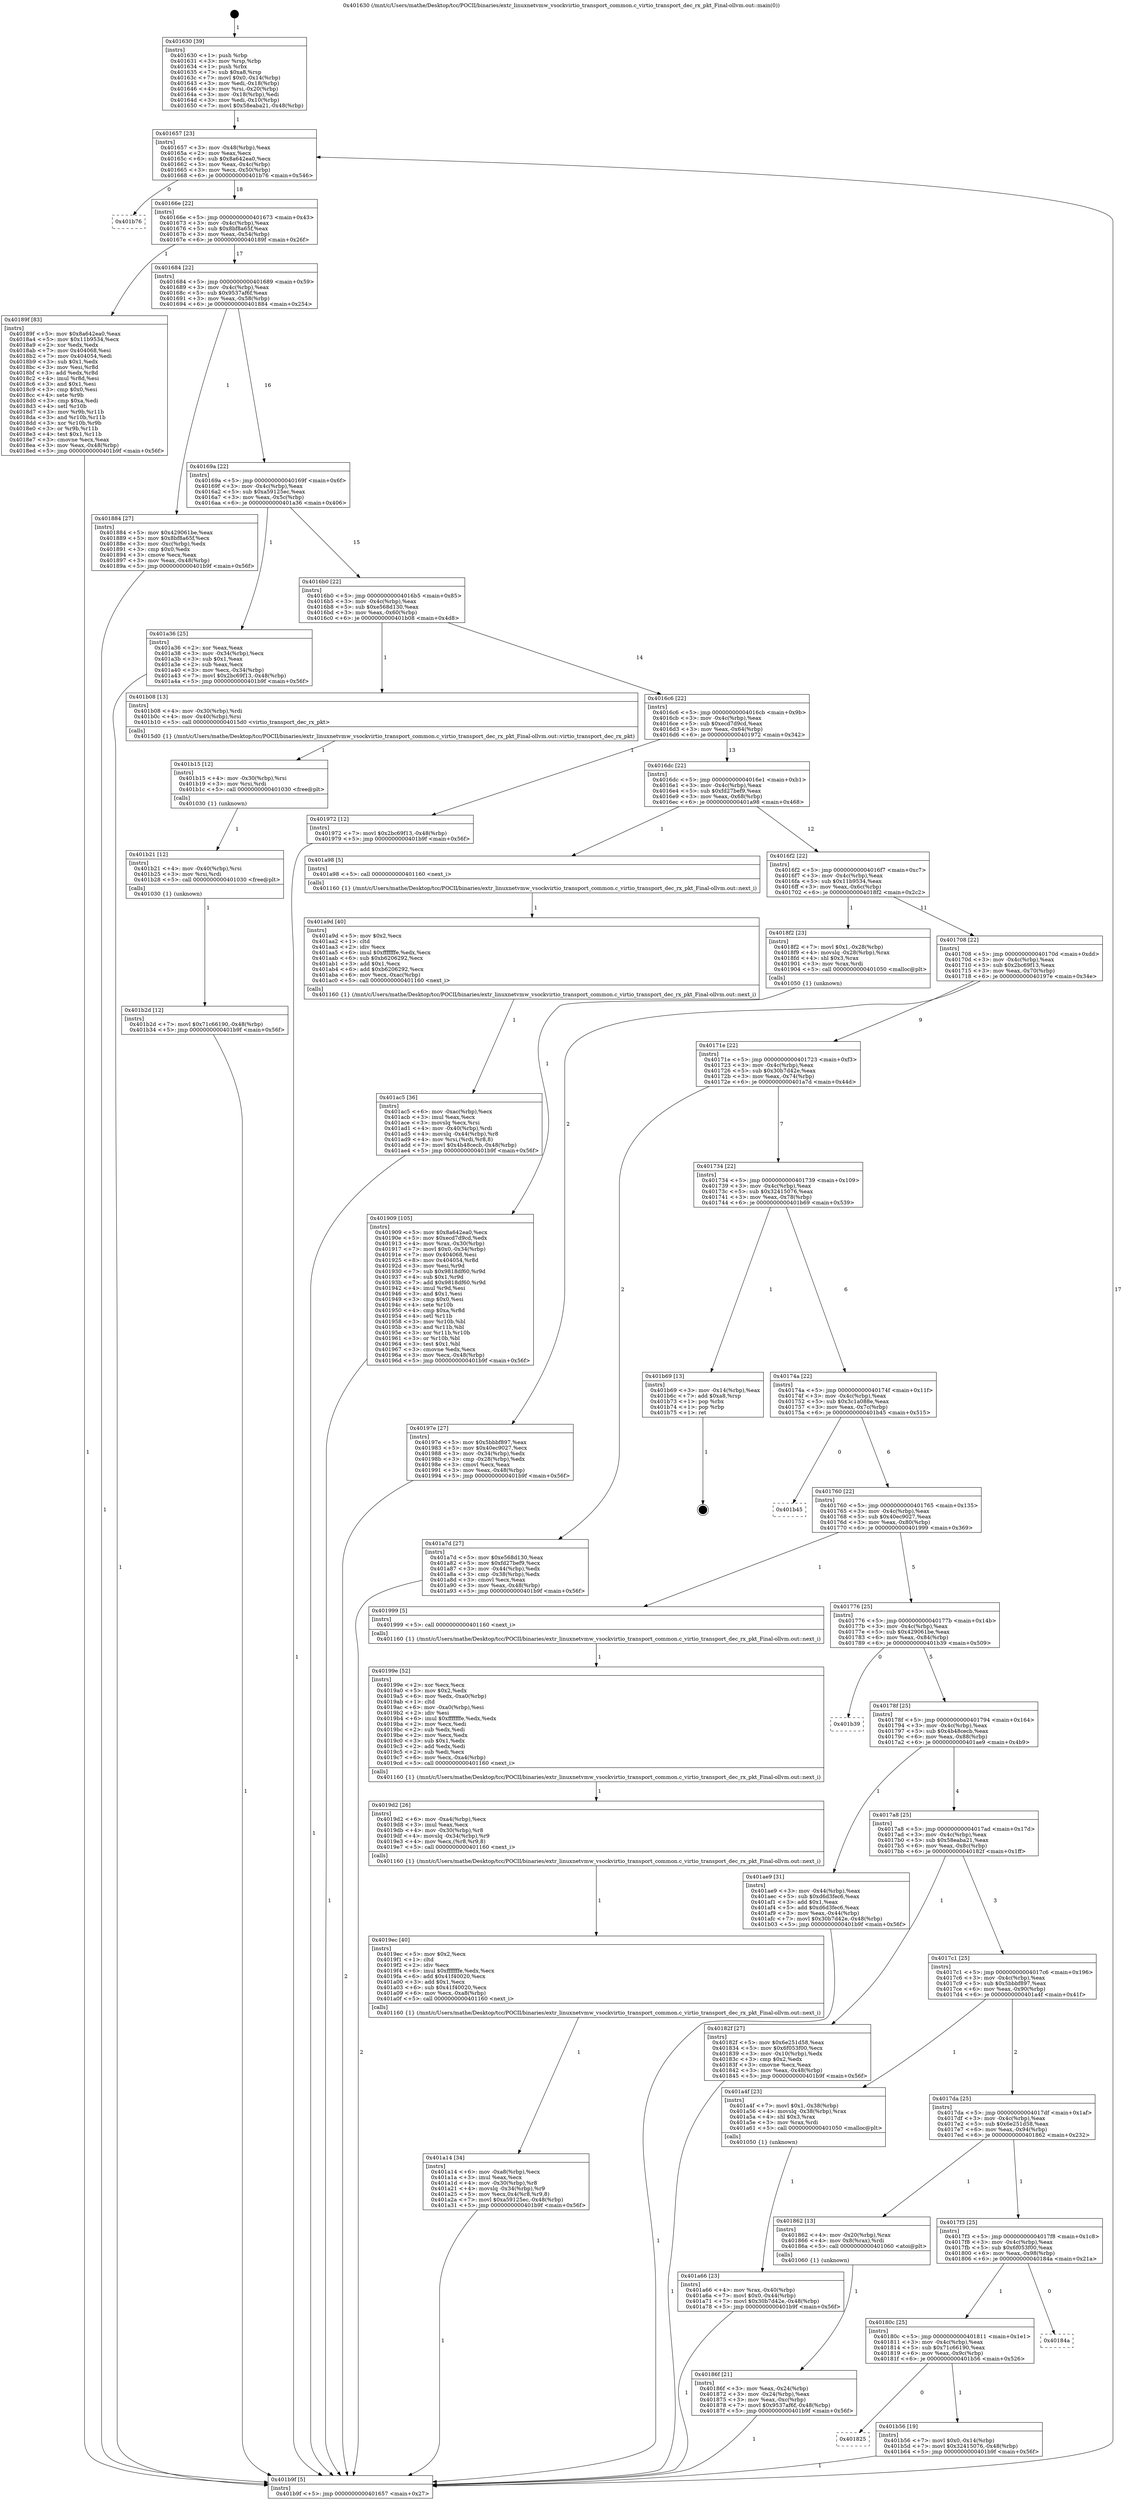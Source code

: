 digraph "0x401630" {
  label = "0x401630 (/mnt/c/Users/mathe/Desktop/tcc/POCII/binaries/extr_linuxnetvmw_vsockvirtio_transport_common.c_virtio_transport_dec_rx_pkt_Final-ollvm.out::main(0))"
  labelloc = "t"
  node[shape=record]

  Entry [label="",width=0.3,height=0.3,shape=circle,fillcolor=black,style=filled]
  "0x401657" [label="{
     0x401657 [23]\l
     | [instrs]\l
     &nbsp;&nbsp;0x401657 \<+3\>: mov -0x48(%rbp),%eax\l
     &nbsp;&nbsp;0x40165a \<+2\>: mov %eax,%ecx\l
     &nbsp;&nbsp;0x40165c \<+6\>: sub $0x8a642ea0,%ecx\l
     &nbsp;&nbsp;0x401662 \<+3\>: mov %eax,-0x4c(%rbp)\l
     &nbsp;&nbsp;0x401665 \<+3\>: mov %ecx,-0x50(%rbp)\l
     &nbsp;&nbsp;0x401668 \<+6\>: je 0000000000401b76 \<main+0x546\>\l
  }"]
  "0x401b76" [label="{
     0x401b76\l
  }", style=dashed]
  "0x40166e" [label="{
     0x40166e [22]\l
     | [instrs]\l
     &nbsp;&nbsp;0x40166e \<+5\>: jmp 0000000000401673 \<main+0x43\>\l
     &nbsp;&nbsp;0x401673 \<+3\>: mov -0x4c(%rbp),%eax\l
     &nbsp;&nbsp;0x401676 \<+5\>: sub $0x8bf8a65f,%eax\l
     &nbsp;&nbsp;0x40167b \<+3\>: mov %eax,-0x54(%rbp)\l
     &nbsp;&nbsp;0x40167e \<+6\>: je 000000000040189f \<main+0x26f\>\l
  }"]
  Exit [label="",width=0.3,height=0.3,shape=circle,fillcolor=black,style=filled,peripheries=2]
  "0x40189f" [label="{
     0x40189f [83]\l
     | [instrs]\l
     &nbsp;&nbsp;0x40189f \<+5\>: mov $0x8a642ea0,%eax\l
     &nbsp;&nbsp;0x4018a4 \<+5\>: mov $0x11b9534,%ecx\l
     &nbsp;&nbsp;0x4018a9 \<+2\>: xor %edx,%edx\l
     &nbsp;&nbsp;0x4018ab \<+7\>: mov 0x404068,%esi\l
     &nbsp;&nbsp;0x4018b2 \<+7\>: mov 0x404054,%edi\l
     &nbsp;&nbsp;0x4018b9 \<+3\>: sub $0x1,%edx\l
     &nbsp;&nbsp;0x4018bc \<+3\>: mov %esi,%r8d\l
     &nbsp;&nbsp;0x4018bf \<+3\>: add %edx,%r8d\l
     &nbsp;&nbsp;0x4018c2 \<+4\>: imul %r8d,%esi\l
     &nbsp;&nbsp;0x4018c6 \<+3\>: and $0x1,%esi\l
     &nbsp;&nbsp;0x4018c9 \<+3\>: cmp $0x0,%esi\l
     &nbsp;&nbsp;0x4018cc \<+4\>: sete %r9b\l
     &nbsp;&nbsp;0x4018d0 \<+3\>: cmp $0xa,%edi\l
     &nbsp;&nbsp;0x4018d3 \<+4\>: setl %r10b\l
     &nbsp;&nbsp;0x4018d7 \<+3\>: mov %r9b,%r11b\l
     &nbsp;&nbsp;0x4018da \<+3\>: and %r10b,%r11b\l
     &nbsp;&nbsp;0x4018dd \<+3\>: xor %r10b,%r9b\l
     &nbsp;&nbsp;0x4018e0 \<+3\>: or %r9b,%r11b\l
     &nbsp;&nbsp;0x4018e3 \<+4\>: test $0x1,%r11b\l
     &nbsp;&nbsp;0x4018e7 \<+3\>: cmovne %ecx,%eax\l
     &nbsp;&nbsp;0x4018ea \<+3\>: mov %eax,-0x48(%rbp)\l
     &nbsp;&nbsp;0x4018ed \<+5\>: jmp 0000000000401b9f \<main+0x56f\>\l
  }"]
  "0x401684" [label="{
     0x401684 [22]\l
     | [instrs]\l
     &nbsp;&nbsp;0x401684 \<+5\>: jmp 0000000000401689 \<main+0x59\>\l
     &nbsp;&nbsp;0x401689 \<+3\>: mov -0x4c(%rbp),%eax\l
     &nbsp;&nbsp;0x40168c \<+5\>: sub $0x9537af6f,%eax\l
     &nbsp;&nbsp;0x401691 \<+3\>: mov %eax,-0x58(%rbp)\l
     &nbsp;&nbsp;0x401694 \<+6\>: je 0000000000401884 \<main+0x254\>\l
  }"]
  "0x401825" [label="{
     0x401825\l
  }", style=dashed]
  "0x401884" [label="{
     0x401884 [27]\l
     | [instrs]\l
     &nbsp;&nbsp;0x401884 \<+5\>: mov $0x429061be,%eax\l
     &nbsp;&nbsp;0x401889 \<+5\>: mov $0x8bf8a65f,%ecx\l
     &nbsp;&nbsp;0x40188e \<+3\>: mov -0xc(%rbp),%edx\l
     &nbsp;&nbsp;0x401891 \<+3\>: cmp $0x0,%edx\l
     &nbsp;&nbsp;0x401894 \<+3\>: cmove %ecx,%eax\l
     &nbsp;&nbsp;0x401897 \<+3\>: mov %eax,-0x48(%rbp)\l
     &nbsp;&nbsp;0x40189a \<+5\>: jmp 0000000000401b9f \<main+0x56f\>\l
  }"]
  "0x40169a" [label="{
     0x40169a [22]\l
     | [instrs]\l
     &nbsp;&nbsp;0x40169a \<+5\>: jmp 000000000040169f \<main+0x6f\>\l
     &nbsp;&nbsp;0x40169f \<+3\>: mov -0x4c(%rbp),%eax\l
     &nbsp;&nbsp;0x4016a2 \<+5\>: sub $0xa59125ec,%eax\l
     &nbsp;&nbsp;0x4016a7 \<+3\>: mov %eax,-0x5c(%rbp)\l
     &nbsp;&nbsp;0x4016aa \<+6\>: je 0000000000401a36 \<main+0x406\>\l
  }"]
  "0x401b56" [label="{
     0x401b56 [19]\l
     | [instrs]\l
     &nbsp;&nbsp;0x401b56 \<+7\>: movl $0x0,-0x14(%rbp)\l
     &nbsp;&nbsp;0x401b5d \<+7\>: movl $0x32415076,-0x48(%rbp)\l
     &nbsp;&nbsp;0x401b64 \<+5\>: jmp 0000000000401b9f \<main+0x56f\>\l
  }"]
  "0x401a36" [label="{
     0x401a36 [25]\l
     | [instrs]\l
     &nbsp;&nbsp;0x401a36 \<+2\>: xor %eax,%eax\l
     &nbsp;&nbsp;0x401a38 \<+3\>: mov -0x34(%rbp),%ecx\l
     &nbsp;&nbsp;0x401a3b \<+3\>: sub $0x1,%eax\l
     &nbsp;&nbsp;0x401a3e \<+2\>: sub %eax,%ecx\l
     &nbsp;&nbsp;0x401a40 \<+3\>: mov %ecx,-0x34(%rbp)\l
     &nbsp;&nbsp;0x401a43 \<+7\>: movl $0x2bc69f13,-0x48(%rbp)\l
     &nbsp;&nbsp;0x401a4a \<+5\>: jmp 0000000000401b9f \<main+0x56f\>\l
  }"]
  "0x4016b0" [label="{
     0x4016b0 [22]\l
     | [instrs]\l
     &nbsp;&nbsp;0x4016b0 \<+5\>: jmp 00000000004016b5 \<main+0x85\>\l
     &nbsp;&nbsp;0x4016b5 \<+3\>: mov -0x4c(%rbp),%eax\l
     &nbsp;&nbsp;0x4016b8 \<+5\>: sub $0xe568d130,%eax\l
     &nbsp;&nbsp;0x4016bd \<+3\>: mov %eax,-0x60(%rbp)\l
     &nbsp;&nbsp;0x4016c0 \<+6\>: je 0000000000401b08 \<main+0x4d8\>\l
  }"]
  "0x40180c" [label="{
     0x40180c [25]\l
     | [instrs]\l
     &nbsp;&nbsp;0x40180c \<+5\>: jmp 0000000000401811 \<main+0x1e1\>\l
     &nbsp;&nbsp;0x401811 \<+3\>: mov -0x4c(%rbp),%eax\l
     &nbsp;&nbsp;0x401814 \<+5\>: sub $0x71c66190,%eax\l
     &nbsp;&nbsp;0x401819 \<+6\>: mov %eax,-0x9c(%rbp)\l
     &nbsp;&nbsp;0x40181f \<+6\>: je 0000000000401b56 \<main+0x526\>\l
  }"]
  "0x401b08" [label="{
     0x401b08 [13]\l
     | [instrs]\l
     &nbsp;&nbsp;0x401b08 \<+4\>: mov -0x30(%rbp),%rdi\l
     &nbsp;&nbsp;0x401b0c \<+4\>: mov -0x40(%rbp),%rsi\l
     &nbsp;&nbsp;0x401b10 \<+5\>: call 00000000004015d0 \<virtio_transport_dec_rx_pkt\>\l
     | [calls]\l
     &nbsp;&nbsp;0x4015d0 \{1\} (/mnt/c/Users/mathe/Desktop/tcc/POCII/binaries/extr_linuxnetvmw_vsockvirtio_transport_common.c_virtio_transport_dec_rx_pkt_Final-ollvm.out::virtio_transport_dec_rx_pkt)\l
  }"]
  "0x4016c6" [label="{
     0x4016c6 [22]\l
     | [instrs]\l
     &nbsp;&nbsp;0x4016c6 \<+5\>: jmp 00000000004016cb \<main+0x9b\>\l
     &nbsp;&nbsp;0x4016cb \<+3\>: mov -0x4c(%rbp),%eax\l
     &nbsp;&nbsp;0x4016ce \<+5\>: sub $0xecd7d9cd,%eax\l
     &nbsp;&nbsp;0x4016d3 \<+3\>: mov %eax,-0x64(%rbp)\l
     &nbsp;&nbsp;0x4016d6 \<+6\>: je 0000000000401972 \<main+0x342\>\l
  }"]
  "0x40184a" [label="{
     0x40184a\l
  }", style=dashed]
  "0x401972" [label="{
     0x401972 [12]\l
     | [instrs]\l
     &nbsp;&nbsp;0x401972 \<+7\>: movl $0x2bc69f13,-0x48(%rbp)\l
     &nbsp;&nbsp;0x401979 \<+5\>: jmp 0000000000401b9f \<main+0x56f\>\l
  }"]
  "0x4016dc" [label="{
     0x4016dc [22]\l
     | [instrs]\l
     &nbsp;&nbsp;0x4016dc \<+5\>: jmp 00000000004016e1 \<main+0xb1\>\l
     &nbsp;&nbsp;0x4016e1 \<+3\>: mov -0x4c(%rbp),%eax\l
     &nbsp;&nbsp;0x4016e4 \<+5\>: sub $0xfd27bef9,%eax\l
     &nbsp;&nbsp;0x4016e9 \<+3\>: mov %eax,-0x68(%rbp)\l
     &nbsp;&nbsp;0x4016ec \<+6\>: je 0000000000401a98 \<main+0x468\>\l
  }"]
  "0x401b2d" [label="{
     0x401b2d [12]\l
     | [instrs]\l
     &nbsp;&nbsp;0x401b2d \<+7\>: movl $0x71c66190,-0x48(%rbp)\l
     &nbsp;&nbsp;0x401b34 \<+5\>: jmp 0000000000401b9f \<main+0x56f\>\l
  }"]
  "0x401a98" [label="{
     0x401a98 [5]\l
     | [instrs]\l
     &nbsp;&nbsp;0x401a98 \<+5\>: call 0000000000401160 \<next_i\>\l
     | [calls]\l
     &nbsp;&nbsp;0x401160 \{1\} (/mnt/c/Users/mathe/Desktop/tcc/POCII/binaries/extr_linuxnetvmw_vsockvirtio_transport_common.c_virtio_transport_dec_rx_pkt_Final-ollvm.out::next_i)\l
  }"]
  "0x4016f2" [label="{
     0x4016f2 [22]\l
     | [instrs]\l
     &nbsp;&nbsp;0x4016f2 \<+5\>: jmp 00000000004016f7 \<main+0xc7\>\l
     &nbsp;&nbsp;0x4016f7 \<+3\>: mov -0x4c(%rbp),%eax\l
     &nbsp;&nbsp;0x4016fa \<+5\>: sub $0x11b9534,%eax\l
     &nbsp;&nbsp;0x4016ff \<+3\>: mov %eax,-0x6c(%rbp)\l
     &nbsp;&nbsp;0x401702 \<+6\>: je 00000000004018f2 \<main+0x2c2\>\l
  }"]
  "0x401b21" [label="{
     0x401b21 [12]\l
     | [instrs]\l
     &nbsp;&nbsp;0x401b21 \<+4\>: mov -0x40(%rbp),%rsi\l
     &nbsp;&nbsp;0x401b25 \<+3\>: mov %rsi,%rdi\l
     &nbsp;&nbsp;0x401b28 \<+5\>: call 0000000000401030 \<free@plt\>\l
     | [calls]\l
     &nbsp;&nbsp;0x401030 \{1\} (unknown)\l
  }"]
  "0x4018f2" [label="{
     0x4018f2 [23]\l
     | [instrs]\l
     &nbsp;&nbsp;0x4018f2 \<+7\>: movl $0x1,-0x28(%rbp)\l
     &nbsp;&nbsp;0x4018f9 \<+4\>: movslq -0x28(%rbp),%rax\l
     &nbsp;&nbsp;0x4018fd \<+4\>: shl $0x3,%rax\l
     &nbsp;&nbsp;0x401901 \<+3\>: mov %rax,%rdi\l
     &nbsp;&nbsp;0x401904 \<+5\>: call 0000000000401050 \<malloc@plt\>\l
     | [calls]\l
     &nbsp;&nbsp;0x401050 \{1\} (unknown)\l
  }"]
  "0x401708" [label="{
     0x401708 [22]\l
     | [instrs]\l
     &nbsp;&nbsp;0x401708 \<+5\>: jmp 000000000040170d \<main+0xdd\>\l
     &nbsp;&nbsp;0x40170d \<+3\>: mov -0x4c(%rbp),%eax\l
     &nbsp;&nbsp;0x401710 \<+5\>: sub $0x2bc69f13,%eax\l
     &nbsp;&nbsp;0x401715 \<+3\>: mov %eax,-0x70(%rbp)\l
     &nbsp;&nbsp;0x401718 \<+6\>: je 000000000040197e \<main+0x34e\>\l
  }"]
  "0x401b15" [label="{
     0x401b15 [12]\l
     | [instrs]\l
     &nbsp;&nbsp;0x401b15 \<+4\>: mov -0x30(%rbp),%rsi\l
     &nbsp;&nbsp;0x401b19 \<+3\>: mov %rsi,%rdi\l
     &nbsp;&nbsp;0x401b1c \<+5\>: call 0000000000401030 \<free@plt\>\l
     | [calls]\l
     &nbsp;&nbsp;0x401030 \{1\} (unknown)\l
  }"]
  "0x40197e" [label="{
     0x40197e [27]\l
     | [instrs]\l
     &nbsp;&nbsp;0x40197e \<+5\>: mov $0x5bbbf897,%eax\l
     &nbsp;&nbsp;0x401983 \<+5\>: mov $0x40ec9027,%ecx\l
     &nbsp;&nbsp;0x401988 \<+3\>: mov -0x34(%rbp),%edx\l
     &nbsp;&nbsp;0x40198b \<+3\>: cmp -0x28(%rbp),%edx\l
     &nbsp;&nbsp;0x40198e \<+3\>: cmovl %ecx,%eax\l
     &nbsp;&nbsp;0x401991 \<+3\>: mov %eax,-0x48(%rbp)\l
     &nbsp;&nbsp;0x401994 \<+5\>: jmp 0000000000401b9f \<main+0x56f\>\l
  }"]
  "0x40171e" [label="{
     0x40171e [22]\l
     | [instrs]\l
     &nbsp;&nbsp;0x40171e \<+5\>: jmp 0000000000401723 \<main+0xf3\>\l
     &nbsp;&nbsp;0x401723 \<+3\>: mov -0x4c(%rbp),%eax\l
     &nbsp;&nbsp;0x401726 \<+5\>: sub $0x30b7d42e,%eax\l
     &nbsp;&nbsp;0x40172b \<+3\>: mov %eax,-0x74(%rbp)\l
     &nbsp;&nbsp;0x40172e \<+6\>: je 0000000000401a7d \<main+0x44d\>\l
  }"]
  "0x401ac5" [label="{
     0x401ac5 [36]\l
     | [instrs]\l
     &nbsp;&nbsp;0x401ac5 \<+6\>: mov -0xac(%rbp),%ecx\l
     &nbsp;&nbsp;0x401acb \<+3\>: imul %eax,%ecx\l
     &nbsp;&nbsp;0x401ace \<+3\>: movslq %ecx,%rsi\l
     &nbsp;&nbsp;0x401ad1 \<+4\>: mov -0x40(%rbp),%rdi\l
     &nbsp;&nbsp;0x401ad5 \<+4\>: movslq -0x44(%rbp),%r8\l
     &nbsp;&nbsp;0x401ad9 \<+4\>: mov %rsi,(%rdi,%r8,8)\l
     &nbsp;&nbsp;0x401add \<+7\>: movl $0x4b48cecb,-0x48(%rbp)\l
     &nbsp;&nbsp;0x401ae4 \<+5\>: jmp 0000000000401b9f \<main+0x56f\>\l
  }"]
  "0x401a7d" [label="{
     0x401a7d [27]\l
     | [instrs]\l
     &nbsp;&nbsp;0x401a7d \<+5\>: mov $0xe568d130,%eax\l
     &nbsp;&nbsp;0x401a82 \<+5\>: mov $0xfd27bef9,%ecx\l
     &nbsp;&nbsp;0x401a87 \<+3\>: mov -0x44(%rbp),%edx\l
     &nbsp;&nbsp;0x401a8a \<+3\>: cmp -0x38(%rbp),%edx\l
     &nbsp;&nbsp;0x401a8d \<+3\>: cmovl %ecx,%eax\l
     &nbsp;&nbsp;0x401a90 \<+3\>: mov %eax,-0x48(%rbp)\l
     &nbsp;&nbsp;0x401a93 \<+5\>: jmp 0000000000401b9f \<main+0x56f\>\l
  }"]
  "0x401734" [label="{
     0x401734 [22]\l
     | [instrs]\l
     &nbsp;&nbsp;0x401734 \<+5\>: jmp 0000000000401739 \<main+0x109\>\l
     &nbsp;&nbsp;0x401739 \<+3\>: mov -0x4c(%rbp),%eax\l
     &nbsp;&nbsp;0x40173c \<+5\>: sub $0x32415076,%eax\l
     &nbsp;&nbsp;0x401741 \<+3\>: mov %eax,-0x78(%rbp)\l
     &nbsp;&nbsp;0x401744 \<+6\>: je 0000000000401b69 \<main+0x539\>\l
  }"]
  "0x401a9d" [label="{
     0x401a9d [40]\l
     | [instrs]\l
     &nbsp;&nbsp;0x401a9d \<+5\>: mov $0x2,%ecx\l
     &nbsp;&nbsp;0x401aa2 \<+1\>: cltd\l
     &nbsp;&nbsp;0x401aa3 \<+2\>: idiv %ecx\l
     &nbsp;&nbsp;0x401aa5 \<+6\>: imul $0xfffffffe,%edx,%ecx\l
     &nbsp;&nbsp;0x401aab \<+6\>: sub $0xb6206292,%ecx\l
     &nbsp;&nbsp;0x401ab1 \<+3\>: add $0x1,%ecx\l
     &nbsp;&nbsp;0x401ab4 \<+6\>: add $0xb6206292,%ecx\l
     &nbsp;&nbsp;0x401aba \<+6\>: mov %ecx,-0xac(%rbp)\l
     &nbsp;&nbsp;0x401ac0 \<+5\>: call 0000000000401160 \<next_i\>\l
     | [calls]\l
     &nbsp;&nbsp;0x401160 \{1\} (/mnt/c/Users/mathe/Desktop/tcc/POCII/binaries/extr_linuxnetvmw_vsockvirtio_transport_common.c_virtio_transport_dec_rx_pkt_Final-ollvm.out::next_i)\l
  }"]
  "0x401b69" [label="{
     0x401b69 [13]\l
     | [instrs]\l
     &nbsp;&nbsp;0x401b69 \<+3\>: mov -0x14(%rbp),%eax\l
     &nbsp;&nbsp;0x401b6c \<+7\>: add $0xa8,%rsp\l
     &nbsp;&nbsp;0x401b73 \<+1\>: pop %rbx\l
     &nbsp;&nbsp;0x401b74 \<+1\>: pop %rbp\l
     &nbsp;&nbsp;0x401b75 \<+1\>: ret\l
  }"]
  "0x40174a" [label="{
     0x40174a [22]\l
     | [instrs]\l
     &nbsp;&nbsp;0x40174a \<+5\>: jmp 000000000040174f \<main+0x11f\>\l
     &nbsp;&nbsp;0x40174f \<+3\>: mov -0x4c(%rbp),%eax\l
     &nbsp;&nbsp;0x401752 \<+5\>: sub $0x3c1a088e,%eax\l
     &nbsp;&nbsp;0x401757 \<+3\>: mov %eax,-0x7c(%rbp)\l
     &nbsp;&nbsp;0x40175a \<+6\>: je 0000000000401b45 \<main+0x515\>\l
  }"]
  "0x401a66" [label="{
     0x401a66 [23]\l
     | [instrs]\l
     &nbsp;&nbsp;0x401a66 \<+4\>: mov %rax,-0x40(%rbp)\l
     &nbsp;&nbsp;0x401a6a \<+7\>: movl $0x0,-0x44(%rbp)\l
     &nbsp;&nbsp;0x401a71 \<+7\>: movl $0x30b7d42e,-0x48(%rbp)\l
     &nbsp;&nbsp;0x401a78 \<+5\>: jmp 0000000000401b9f \<main+0x56f\>\l
  }"]
  "0x401b45" [label="{
     0x401b45\l
  }", style=dashed]
  "0x401760" [label="{
     0x401760 [22]\l
     | [instrs]\l
     &nbsp;&nbsp;0x401760 \<+5\>: jmp 0000000000401765 \<main+0x135\>\l
     &nbsp;&nbsp;0x401765 \<+3\>: mov -0x4c(%rbp),%eax\l
     &nbsp;&nbsp;0x401768 \<+5\>: sub $0x40ec9027,%eax\l
     &nbsp;&nbsp;0x40176d \<+3\>: mov %eax,-0x80(%rbp)\l
     &nbsp;&nbsp;0x401770 \<+6\>: je 0000000000401999 \<main+0x369\>\l
  }"]
  "0x401a14" [label="{
     0x401a14 [34]\l
     | [instrs]\l
     &nbsp;&nbsp;0x401a14 \<+6\>: mov -0xa8(%rbp),%ecx\l
     &nbsp;&nbsp;0x401a1a \<+3\>: imul %eax,%ecx\l
     &nbsp;&nbsp;0x401a1d \<+4\>: mov -0x30(%rbp),%r8\l
     &nbsp;&nbsp;0x401a21 \<+4\>: movslq -0x34(%rbp),%r9\l
     &nbsp;&nbsp;0x401a25 \<+5\>: mov %ecx,0x4(%r8,%r9,8)\l
     &nbsp;&nbsp;0x401a2a \<+7\>: movl $0xa59125ec,-0x48(%rbp)\l
     &nbsp;&nbsp;0x401a31 \<+5\>: jmp 0000000000401b9f \<main+0x56f\>\l
  }"]
  "0x401999" [label="{
     0x401999 [5]\l
     | [instrs]\l
     &nbsp;&nbsp;0x401999 \<+5\>: call 0000000000401160 \<next_i\>\l
     | [calls]\l
     &nbsp;&nbsp;0x401160 \{1\} (/mnt/c/Users/mathe/Desktop/tcc/POCII/binaries/extr_linuxnetvmw_vsockvirtio_transport_common.c_virtio_transport_dec_rx_pkt_Final-ollvm.out::next_i)\l
  }"]
  "0x401776" [label="{
     0x401776 [25]\l
     | [instrs]\l
     &nbsp;&nbsp;0x401776 \<+5\>: jmp 000000000040177b \<main+0x14b\>\l
     &nbsp;&nbsp;0x40177b \<+3\>: mov -0x4c(%rbp),%eax\l
     &nbsp;&nbsp;0x40177e \<+5\>: sub $0x429061be,%eax\l
     &nbsp;&nbsp;0x401783 \<+6\>: mov %eax,-0x84(%rbp)\l
     &nbsp;&nbsp;0x401789 \<+6\>: je 0000000000401b39 \<main+0x509\>\l
  }"]
  "0x4019ec" [label="{
     0x4019ec [40]\l
     | [instrs]\l
     &nbsp;&nbsp;0x4019ec \<+5\>: mov $0x2,%ecx\l
     &nbsp;&nbsp;0x4019f1 \<+1\>: cltd\l
     &nbsp;&nbsp;0x4019f2 \<+2\>: idiv %ecx\l
     &nbsp;&nbsp;0x4019f4 \<+6\>: imul $0xfffffffe,%edx,%ecx\l
     &nbsp;&nbsp;0x4019fa \<+6\>: add $0x41f40020,%ecx\l
     &nbsp;&nbsp;0x401a00 \<+3\>: add $0x1,%ecx\l
     &nbsp;&nbsp;0x401a03 \<+6\>: sub $0x41f40020,%ecx\l
     &nbsp;&nbsp;0x401a09 \<+6\>: mov %ecx,-0xa8(%rbp)\l
     &nbsp;&nbsp;0x401a0f \<+5\>: call 0000000000401160 \<next_i\>\l
     | [calls]\l
     &nbsp;&nbsp;0x401160 \{1\} (/mnt/c/Users/mathe/Desktop/tcc/POCII/binaries/extr_linuxnetvmw_vsockvirtio_transport_common.c_virtio_transport_dec_rx_pkt_Final-ollvm.out::next_i)\l
  }"]
  "0x401b39" [label="{
     0x401b39\l
  }", style=dashed]
  "0x40178f" [label="{
     0x40178f [25]\l
     | [instrs]\l
     &nbsp;&nbsp;0x40178f \<+5\>: jmp 0000000000401794 \<main+0x164\>\l
     &nbsp;&nbsp;0x401794 \<+3\>: mov -0x4c(%rbp),%eax\l
     &nbsp;&nbsp;0x401797 \<+5\>: sub $0x4b48cecb,%eax\l
     &nbsp;&nbsp;0x40179c \<+6\>: mov %eax,-0x88(%rbp)\l
     &nbsp;&nbsp;0x4017a2 \<+6\>: je 0000000000401ae9 \<main+0x4b9\>\l
  }"]
  "0x4019d2" [label="{
     0x4019d2 [26]\l
     | [instrs]\l
     &nbsp;&nbsp;0x4019d2 \<+6\>: mov -0xa4(%rbp),%ecx\l
     &nbsp;&nbsp;0x4019d8 \<+3\>: imul %eax,%ecx\l
     &nbsp;&nbsp;0x4019db \<+4\>: mov -0x30(%rbp),%r8\l
     &nbsp;&nbsp;0x4019df \<+4\>: movslq -0x34(%rbp),%r9\l
     &nbsp;&nbsp;0x4019e3 \<+4\>: mov %ecx,(%r8,%r9,8)\l
     &nbsp;&nbsp;0x4019e7 \<+5\>: call 0000000000401160 \<next_i\>\l
     | [calls]\l
     &nbsp;&nbsp;0x401160 \{1\} (/mnt/c/Users/mathe/Desktop/tcc/POCII/binaries/extr_linuxnetvmw_vsockvirtio_transport_common.c_virtio_transport_dec_rx_pkt_Final-ollvm.out::next_i)\l
  }"]
  "0x401ae9" [label="{
     0x401ae9 [31]\l
     | [instrs]\l
     &nbsp;&nbsp;0x401ae9 \<+3\>: mov -0x44(%rbp),%eax\l
     &nbsp;&nbsp;0x401aec \<+5\>: sub $0xd6d3fec6,%eax\l
     &nbsp;&nbsp;0x401af1 \<+3\>: add $0x1,%eax\l
     &nbsp;&nbsp;0x401af4 \<+5\>: add $0xd6d3fec6,%eax\l
     &nbsp;&nbsp;0x401af9 \<+3\>: mov %eax,-0x44(%rbp)\l
     &nbsp;&nbsp;0x401afc \<+7\>: movl $0x30b7d42e,-0x48(%rbp)\l
     &nbsp;&nbsp;0x401b03 \<+5\>: jmp 0000000000401b9f \<main+0x56f\>\l
  }"]
  "0x4017a8" [label="{
     0x4017a8 [25]\l
     | [instrs]\l
     &nbsp;&nbsp;0x4017a8 \<+5\>: jmp 00000000004017ad \<main+0x17d\>\l
     &nbsp;&nbsp;0x4017ad \<+3\>: mov -0x4c(%rbp),%eax\l
     &nbsp;&nbsp;0x4017b0 \<+5\>: sub $0x58eaba21,%eax\l
     &nbsp;&nbsp;0x4017b5 \<+6\>: mov %eax,-0x8c(%rbp)\l
     &nbsp;&nbsp;0x4017bb \<+6\>: je 000000000040182f \<main+0x1ff\>\l
  }"]
  "0x40199e" [label="{
     0x40199e [52]\l
     | [instrs]\l
     &nbsp;&nbsp;0x40199e \<+2\>: xor %ecx,%ecx\l
     &nbsp;&nbsp;0x4019a0 \<+5\>: mov $0x2,%edx\l
     &nbsp;&nbsp;0x4019a5 \<+6\>: mov %edx,-0xa0(%rbp)\l
     &nbsp;&nbsp;0x4019ab \<+1\>: cltd\l
     &nbsp;&nbsp;0x4019ac \<+6\>: mov -0xa0(%rbp),%esi\l
     &nbsp;&nbsp;0x4019b2 \<+2\>: idiv %esi\l
     &nbsp;&nbsp;0x4019b4 \<+6\>: imul $0xfffffffe,%edx,%edx\l
     &nbsp;&nbsp;0x4019ba \<+2\>: mov %ecx,%edi\l
     &nbsp;&nbsp;0x4019bc \<+2\>: sub %edx,%edi\l
     &nbsp;&nbsp;0x4019be \<+2\>: mov %ecx,%edx\l
     &nbsp;&nbsp;0x4019c0 \<+3\>: sub $0x1,%edx\l
     &nbsp;&nbsp;0x4019c3 \<+2\>: add %edx,%edi\l
     &nbsp;&nbsp;0x4019c5 \<+2\>: sub %edi,%ecx\l
     &nbsp;&nbsp;0x4019c7 \<+6\>: mov %ecx,-0xa4(%rbp)\l
     &nbsp;&nbsp;0x4019cd \<+5\>: call 0000000000401160 \<next_i\>\l
     | [calls]\l
     &nbsp;&nbsp;0x401160 \{1\} (/mnt/c/Users/mathe/Desktop/tcc/POCII/binaries/extr_linuxnetvmw_vsockvirtio_transport_common.c_virtio_transport_dec_rx_pkt_Final-ollvm.out::next_i)\l
  }"]
  "0x40182f" [label="{
     0x40182f [27]\l
     | [instrs]\l
     &nbsp;&nbsp;0x40182f \<+5\>: mov $0x6e251d58,%eax\l
     &nbsp;&nbsp;0x401834 \<+5\>: mov $0x6f053f00,%ecx\l
     &nbsp;&nbsp;0x401839 \<+3\>: mov -0x10(%rbp),%edx\l
     &nbsp;&nbsp;0x40183c \<+3\>: cmp $0x2,%edx\l
     &nbsp;&nbsp;0x40183f \<+3\>: cmovne %ecx,%eax\l
     &nbsp;&nbsp;0x401842 \<+3\>: mov %eax,-0x48(%rbp)\l
     &nbsp;&nbsp;0x401845 \<+5\>: jmp 0000000000401b9f \<main+0x56f\>\l
  }"]
  "0x4017c1" [label="{
     0x4017c1 [25]\l
     | [instrs]\l
     &nbsp;&nbsp;0x4017c1 \<+5\>: jmp 00000000004017c6 \<main+0x196\>\l
     &nbsp;&nbsp;0x4017c6 \<+3\>: mov -0x4c(%rbp),%eax\l
     &nbsp;&nbsp;0x4017c9 \<+5\>: sub $0x5bbbf897,%eax\l
     &nbsp;&nbsp;0x4017ce \<+6\>: mov %eax,-0x90(%rbp)\l
     &nbsp;&nbsp;0x4017d4 \<+6\>: je 0000000000401a4f \<main+0x41f\>\l
  }"]
  "0x401b9f" [label="{
     0x401b9f [5]\l
     | [instrs]\l
     &nbsp;&nbsp;0x401b9f \<+5\>: jmp 0000000000401657 \<main+0x27\>\l
  }"]
  "0x401630" [label="{
     0x401630 [39]\l
     | [instrs]\l
     &nbsp;&nbsp;0x401630 \<+1\>: push %rbp\l
     &nbsp;&nbsp;0x401631 \<+3\>: mov %rsp,%rbp\l
     &nbsp;&nbsp;0x401634 \<+1\>: push %rbx\l
     &nbsp;&nbsp;0x401635 \<+7\>: sub $0xa8,%rsp\l
     &nbsp;&nbsp;0x40163c \<+7\>: movl $0x0,-0x14(%rbp)\l
     &nbsp;&nbsp;0x401643 \<+3\>: mov %edi,-0x18(%rbp)\l
     &nbsp;&nbsp;0x401646 \<+4\>: mov %rsi,-0x20(%rbp)\l
     &nbsp;&nbsp;0x40164a \<+3\>: mov -0x18(%rbp),%edi\l
     &nbsp;&nbsp;0x40164d \<+3\>: mov %edi,-0x10(%rbp)\l
     &nbsp;&nbsp;0x401650 \<+7\>: movl $0x58eaba21,-0x48(%rbp)\l
  }"]
  "0x401909" [label="{
     0x401909 [105]\l
     | [instrs]\l
     &nbsp;&nbsp;0x401909 \<+5\>: mov $0x8a642ea0,%ecx\l
     &nbsp;&nbsp;0x40190e \<+5\>: mov $0xecd7d9cd,%edx\l
     &nbsp;&nbsp;0x401913 \<+4\>: mov %rax,-0x30(%rbp)\l
     &nbsp;&nbsp;0x401917 \<+7\>: movl $0x0,-0x34(%rbp)\l
     &nbsp;&nbsp;0x40191e \<+7\>: mov 0x404068,%esi\l
     &nbsp;&nbsp;0x401925 \<+8\>: mov 0x404054,%r8d\l
     &nbsp;&nbsp;0x40192d \<+3\>: mov %esi,%r9d\l
     &nbsp;&nbsp;0x401930 \<+7\>: sub $0x9818df60,%r9d\l
     &nbsp;&nbsp;0x401937 \<+4\>: sub $0x1,%r9d\l
     &nbsp;&nbsp;0x40193b \<+7\>: add $0x9818df60,%r9d\l
     &nbsp;&nbsp;0x401942 \<+4\>: imul %r9d,%esi\l
     &nbsp;&nbsp;0x401946 \<+3\>: and $0x1,%esi\l
     &nbsp;&nbsp;0x401949 \<+3\>: cmp $0x0,%esi\l
     &nbsp;&nbsp;0x40194c \<+4\>: sete %r10b\l
     &nbsp;&nbsp;0x401950 \<+4\>: cmp $0xa,%r8d\l
     &nbsp;&nbsp;0x401954 \<+4\>: setl %r11b\l
     &nbsp;&nbsp;0x401958 \<+3\>: mov %r10b,%bl\l
     &nbsp;&nbsp;0x40195b \<+3\>: and %r11b,%bl\l
     &nbsp;&nbsp;0x40195e \<+3\>: xor %r11b,%r10b\l
     &nbsp;&nbsp;0x401961 \<+3\>: or %r10b,%bl\l
     &nbsp;&nbsp;0x401964 \<+3\>: test $0x1,%bl\l
     &nbsp;&nbsp;0x401967 \<+3\>: cmovne %edx,%ecx\l
     &nbsp;&nbsp;0x40196a \<+3\>: mov %ecx,-0x48(%rbp)\l
     &nbsp;&nbsp;0x40196d \<+5\>: jmp 0000000000401b9f \<main+0x56f\>\l
  }"]
  "0x401a4f" [label="{
     0x401a4f [23]\l
     | [instrs]\l
     &nbsp;&nbsp;0x401a4f \<+7\>: movl $0x1,-0x38(%rbp)\l
     &nbsp;&nbsp;0x401a56 \<+4\>: movslq -0x38(%rbp),%rax\l
     &nbsp;&nbsp;0x401a5a \<+4\>: shl $0x3,%rax\l
     &nbsp;&nbsp;0x401a5e \<+3\>: mov %rax,%rdi\l
     &nbsp;&nbsp;0x401a61 \<+5\>: call 0000000000401050 \<malloc@plt\>\l
     | [calls]\l
     &nbsp;&nbsp;0x401050 \{1\} (unknown)\l
  }"]
  "0x4017da" [label="{
     0x4017da [25]\l
     | [instrs]\l
     &nbsp;&nbsp;0x4017da \<+5\>: jmp 00000000004017df \<main+0x1af\>\l
     &nbsp;&nbsp;0x4017df \<+3\>: mov -0x4c(%rbp),%eax\l
     &nbsp;&nbsp;0x4017e2 \<+5\>: sub $0x6e251d58,%eax\l
     &nbsp;&nbsp;0x4017e7 \<+6\>: mov %eax,-0x94(%rbp)\l
     &nbsp;&nbsp;0x4017ed \<+6\>: je 0000000000401862 \<main+0x232\>\l
  }"]
  "0x40186f" [label="{
     0x40186f [21]\l
     | [instrs]\l
     &nbsp;&nbsp;0x40186f \<+3\>: mov %eax,-0x24(%rbp)\l
     &nbsp;&nbsp;0x401872 \<+3\>: mov -0x24(%rbp),%eax\l
     &nbsp;&nbsp;0x401875 \<+3\>: mov %eax,-0xc(%rbp)\l
     &nbsp;&nbsp;0x401878 \<+7\>: movl $0x9537af6f,-0x48(%rbp)\l
     &nbsp;&nbsp;0x40187f \<+5\>: jmp 0000000000401b9f \<main+0x56f\>\l
  }"]
  "0x401862" [label="{
     0x401862 [13]\l
     | [instrs]\l
     &nbsp;&nbsp;0x401862 \<+4\>: mov -0x20(%rbp),%rax\l
     &nbsp;&nbsp;0x401866 \<+4\>: mov 0x8(%rax),%rdi\l
     &nbsp;&nbsp;0x40186a \<+5\>: call 0000000000401060 \<atoi@plt\>\l
     | [calls]\l
     &nbsp;&nbsp;0x401060 \{1\} (unknown)\l
  }"]
  "0x4017f3" [label="{
     0x4017f3 [25]\l
     | [instrs]\l
     &nbsp;&nbsp;0x4017f3 \<+5\>: jmp 00000000004017f8 \<main+0x1c8\>\l
     &nbsp;&nbsp;0x4017f8 \<+3\>: mov -0x4c(%rbp),%eax\l
     &nbsp;&nbsp;0x4017fb \<+5\>: sub $0x6f053f00,%eax\l
     &nbsp;&nbsp;0x401800 \<+6\>: mov %eax,-0x98(%rbp)\l
     &nbsp;&nbsp;0x401806 \<+6\>: je 000000000040184a \<main+0x21a\>\l
  }"]
  Entry -> "0x401630" [label=" 1"]
  "0x401657" -> "0x401b76" [label=" 0"]
  "0x401657" -> "0x40166e" [label=" 18"]
  "0x401b69" -> Exit [label=" 1"]
  "0x40166e" -> "0x40189f" [label=" 1"]
  "0x40166e" -> "0x401684" [label=" 17"]
  "0x401b56" -> "0x401b9f" [label=" 1"]
  "0x401684" -> "0x401884" [label=" 1"]
  "0x401684" -> "0x40169a" [label=" 16"]
  "0x40180c" -> "0x401825" [label=" 0"]
  "0x40169a" -> "0x401a36" [label=" 1"]
  "0x40169a" -> "0x4016b0" [label=" 15"]
  "0x40180c" -> "0x401b56" [label=" 1"]
  "0x4016b0" -> "0x401b08" [label=" 1"]
  "0x4016b0" -> "0x4016c6" [label=" 14"]
  "0x4017f3" -> "0x40180c" [label=" 1"]
  "0x4016c6" -> "0x401972" [label=" 1"]
  "0x4016c6" -> "0x4016dc" [label=" 13"]
  "0x4017f3" -> "0x40184a" [label=" 0"]
  "0x4016dc" -> "0x401a98" [label=" 1"]
  "0x4016dc" -> "0x4016f2" [label=" 12"]
  "0x401b2d" -> "0x401b9f" [label=" 1"]
  "0x4016f2" -> "0x4018f2" [label=" 1"]
  "0x4016f2" -> "0x401708" [label=" 11"]
  "0x401b21" -> "0x401b2d" [label=" 1"]
  "0x401708" -> "0x40197e" [label=" 2"]
  "0x401708" -> "0x40171e" [label=" 9"]
  "0x401b15" -> "0x401b21" [label=" 1"]
  "0x40171e" -> "0x401a7d" [label=" 2"]
  "0x40171e" -> "0x401734" [label=" 7"]
  "0x401b08" -> "0x401b15" [label=" 1"]
  "0x401734" -> "0x401b69" [label=" 1"]
  "0x401734" -> "0x40174a" [label=" 6"]
  "0x401ae9" -> "0x401b9f" [label=" 1"]
  "0x40174a" -> "0x401b45" [label=" 0"]
  "0x40174a" -> "0x401760" [label=" 6"]
  "0x401ac5" -> "0x401b9f" [label=" 1"]
  "0x401760" -> "0x401999" [label=" 1"]
  "0x401760" -> "0x401776" [label=" 5"]
  "0x401a9d" -> "0x401ac5" [label=" 1"]
  "0x401776" -> "0x401b39" [label=" 0"]
  "0x401776" -> "0x40178f" [label=" 5"]
  "0x401a98" -> "0x401a9d" [label=" 1"]
  "0x40178f" -> "0x401ae9" [label=" 1"]
  "0x40178f" -> "0x4017a8" [label=" 4"]
  "0x401a7d" -> "0x401b9f" [label=" 2"]
  "0x4017a8" -> "0x40182f" [label=" 1"]
  "0x4017a8" -> "0x4017c1" [label=" 3"]
  "0x40182f" -> "0x401b9f" [label=" 1"]
  "0x401630" -> "0x401657" [label=" 1"]
  "0x401b9f" -> "0x401657" [label=" 17"]
  "0x401a66" -> "0x401b9f" [label=" 1"]
  "0x4017c1" -> "0x401a4f" [label=" 1"]
  "0x4017c1" -> "0x4017da" [label=" 2"]
  "0x401a4f" -> "0x401a66" [label=" 1"]
  "0x4017da" -> "0x401862" [label=" 1"]
  "0x4017da" -> "0x4017f3" [label=" 1"]
  "0x401862" -> "0x40186f" [label=" 1"]
  "0x40186f" -> "0x401b9f" [label=" 1"]
  "0x401884" -> "0x401b9f" [label=" 1"]
  "0x40189f" -> "0x401b9f" [label=" 1"]
  "0x4018f2" -> "0x401909" [label=" 1"]
  "0x401909" -> "0x401b9f" [label=" 1"]
  "0x401972" -> "0x401b9f" [label=" 1"]
  "0x40197e" -> "0x401b9f" [label=" 2"]
  "0x401999" -> "0x40199e" [label=" 1"]
  "0x40199e" -> "0x4019d2" [label=" 1"]
  "0x4019d2" -> "0x4019ec" [label=" 1"]
  "0x4019ec" -> "0x401a14" [label=" 1"]
  "0x401a14" -> "0x401b9f" [label=" 1"]
  "0x401a36" -> "0x401b9f" [label=" 1"]
}
